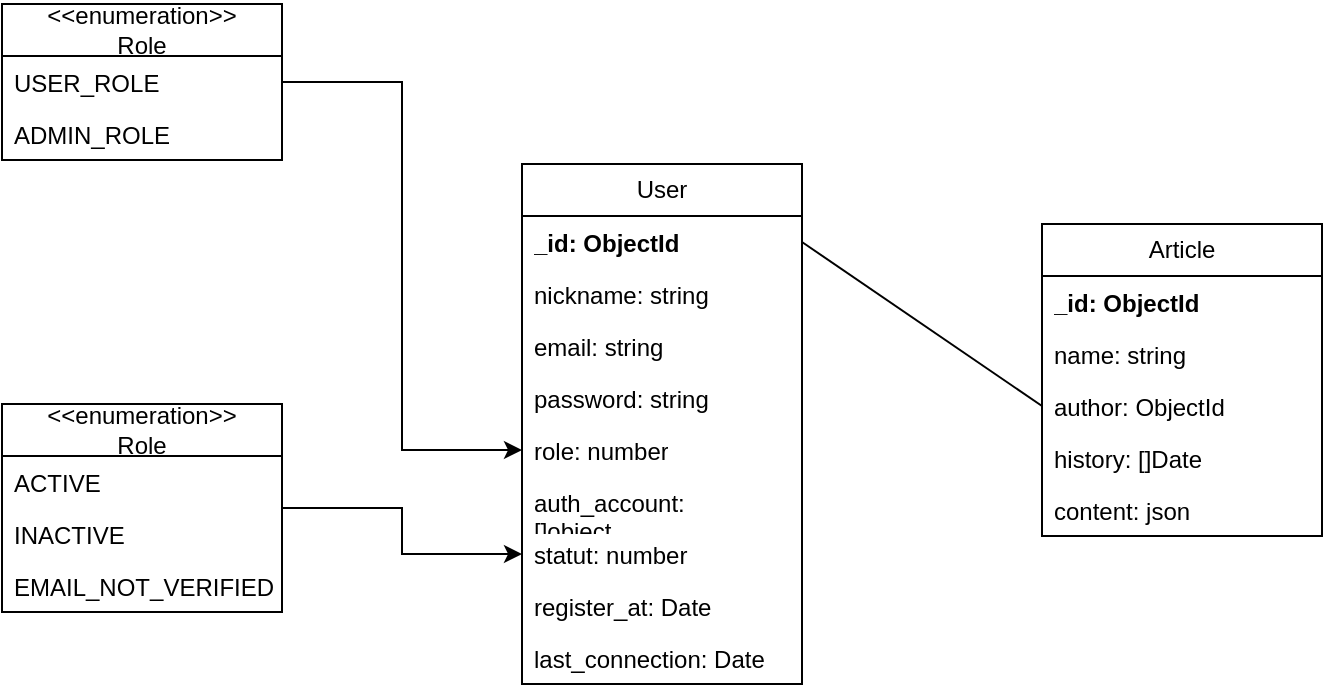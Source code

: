 <mxfile version="25.0.1">
  <diagram name="Page-1" id="Ioy3q-Zidj7LzXwDJL7t">
    <mxGraphModel dx="1050" dy="558" grid="1" gridSize="10" guides="1" tooltips="1" connect="1" arrows="1" fold="1" page="1" pageScale="1" pageWidth="827" pageHeight="1169" math="0" shadow="0">
      <root>
        <mxCell id="0" />
        <mxCell id="1" parent="0" />
        <mxCell id="X9t2y0vz20IvDMgyWd9C-11" value="&lt;div&gt;User&lt;/div&gt;" style="swimlane;fontStyle=0;childLayout=stackLayout;horizontal=1;startSize=26;fillColor=none;horizontalStack=0;resizeParent=1;resizeParentMax=0;resizeLast=0;collapsible=1;marginBottom=0;whiteSpace=wrap;html=1;" parent="1" vertex="1">
          <mxGeometry x="320" y="220" width="140" height="260" as="geometry" />
        </mxCell>
        <mxCell id="X9t2y0vz20IvDMgyWd9C-12" value="&lt;b&gt;_id: ObjectId&lt;br&gt;&lt;/b&gt;" style="text;strokeColor=none;fillColor=none;align=left;verticalAlign=top;spacingLeft=4;spacingRight=4;overflow=hidden;rotatable=0;points=[[0,0.5],[1,0.5]];portConstraint=eastwest;whiteSpace=wrap;html=1;" parent="X9t2y0vz20IvDMgyWd9C-11" vertex="1">
          <mxGeometry y="26" width="140" height="26" as="geometry" />
        </mxCell>
        <mxCell id="X9t2y0vz20IvDMgyWd9C-13" value="&lt;div&gt;nickname: string&lt;/div&gt;" style="text;strokeColor=none;fillColor=none;align=left;verticalAlign=top;spacingLeft=4;spacingRight=4;overflow=hidden;rotatable=0;points=[[0,0.5],[1,0.5]];portConstraint=eastwest;whiteSpace=wrap;html=1;" parent="X9t2y0vz20IvDMgyWd9C-11" vertex="1">
          <mxGeometry y="52" width="140" height="26" as="geometry" />
        </mxCell>
        <mxCell id="X9t2y0vz20IvDMgyWd9C-14" value="email: string" style="text;strokeColor=none;fillColor=none;align=left;verticalAlign=top;spacingLeft=4;spacingRight=4;overflow=hidden;rotatable=0;points=[[0,0.5],[1,0.5]];portConstraint=eastwest;whiteSpace=wrap;html=1;" parent="X9t2y0vz20IvDMgyWd9C-11" vertex="1">
          <mxGeometry y="78" width="140" height="26" as="geometry" />
        </mxCell>
        <mxCell id="X9t2y0vz20IvDMgyWd9C-15" value="password: string" style="text;strokeColor=none;fillColor=none;align=left;verticalAlign=top;spacingLeft=4;spacingRight=4;overflow=hidden;rotatable=0;points=[[0,0.5],[1,0.5]];portConstraint=eastwest;whiteSpace=wrap;html=1;" parent="X9t2y0vz20IvDMgyWd9C-11" vertex="1">
          <mxGeometry y="104" width="140" height="26" as="geometry" />
        </mxCell>
        <mxCell id="X9t2y0vz20IvDMgyWd9C-16" value="role: number" style="text;strokeColor=none;fillColor=none;align=left;verticalAlign=top;spacingLeft=4;spacingRight=4;overflow=hidden;rotatable=0;points=[[0,0.5],[1,0.5]];portConstraint=eastwest;whiteSpace=wrap;html=1;" parent="X9t2y0vz20IvDMgyWd9C-11" vertex="1">
          <mxGeometry y="130" width="140" height="26" as="geometry" />
        </mxCell>
        <mxCell id="X9t2y0vz20IvDMgyWd9C-17" value="&lt;div&gt;auth_account:[]object&lt;span style=&quot;white-space: pre;&quot;&gt;&#x9;&lt;/span&gt;&lt;/div&gt;&lt;div&gt;&lt;br/&gt;&lt;/div&gt;" style="text;strokeColor=none;fillColor=none;align=left;verticalAlign=top;spacingLeft=4;spacingRight=4;overflow=hidden;rotatable=0;points=[[0,0.5],[1,0.5]];portConstraint=eastwest;whiteSpace=wrap;html=1;" parent="X9t2y0vz20IvDMgyWd9C-11" vertex="1">
          <mxGeometry y="156" width="140" height="26" as="geometry" />
        </mxCell>
        <mxCell id="X9t2y0vz20IvDMgyWd9C-18" value="statut: number" style="text;strokeColor=none;fillColor=none;align=left;verticalAlign=top;spacingLeft=4;spacingRight=4;overflow=hidden;rotatable=0;points=[[0,0.5],[1,0.5]];portConstraint=eastwest;whiteSpace=wrap;html=1;" parent="X9t2y0vz20IvDMgyWd9C-11" vertex="1">
          <mxGeometry y="182" width="140" height="26" as="geometry" />
        </mxCell>
        <mxCell id="X9t2y0vz20IvDMgyWd9C-20" value="&lt;div&gt;register_at: Date&lt;/div&gt;" style="text;strokeColor=none;fillColor=none;align=left;verticalAlign=top;spacingLeft=4;spacingRight=4;overflow=hidden;rotatable=0;points=[[0,0.5],[1,0.5]];portConstraint=eastwest;whiteSpace=wrap;html=1;" parent="X9t2y0vz20IvDMgyWd9C-11" vertex="1">
          <mxGeometry y="208" width="140" height="26" as="geometry" />
        </mxCell>
        <mxCell id="X9t2y0vz20IvDMgyWd9C-21" value="last_connection: Date" style="text;strokeColor=none;fillColor=none;align=left;verticalAlign=top;spacingLeft=4;spacingRight=4;overflow=hidden;rotatable=0;points=[[0,0.5],[1,0.5]];portConstraint=eastwest;whiteSpace=wrap;html=1;" parent="X9t2y0vz20IvDMgyWd9C-11" vertex="1">
          <mxGeometry y="234" width="140" height="26" as="geometry" />
        </mxCell>
        <mxCell id="X9t2y0vz20IvDMgyWd9C-22" value="Article" style="swimlane;fontStyle=0;childLayout=stackLayout;horizontal=1;startSize=26;fillColor=none;horizontalStack=0;resizeParent=1;resizeParentMax=0;resizeLast=0;collapsible=1;marginBottom=0;whiteSpace=wrap;html=1;" parent="1" vertex="1">
          <mxGeometry x="580" y="250" width="140" height="156" as="geometry" />
        </mxCell>
        <mxCell id="X9t2y0vz20IvDMgyWd9C-23" value="&lt;b&gt;_id: ObjectId&lt;br&gt;&lt;/b&gt;" style="text;strokeColor=none;fillColor=none;align=left;verticalAlign=top;spacingLeft=4;spacingRight=4;overflow=hidden;rotatable=0;points=[[0,0.5],[1,0.5]];portConstraint=eastwest;whiteSpace=wrap;html=1;" parent="X9t2y0vz20IvDMgyWd9C-22" vertex="1">
          <mxGeometry y="26" width="140" height="26" as="geometry" />
        </mxCell>
        <mxCell id="X9t2y0vz20IvDMgyWd9C-24" value="name: string" style="text;strokeColor=none;fillColor=none;align=left;verticalAlign=top;spacingLeft=4;spacingRight=4;overflow=hidden;rotatable=0;points=[[0,0.5],[1,0.5]];portConstraint=eastwest;whiteSpace=wrap;html=1;" parent="X9t2y0vz20IvDMgyWd9C-22" vertex="1">
          <mxGeometry y="52" width="140" height="26" as="geometry" />
        </mxCell>
        <mxCell id="X9t2y0vz20IvDMgyWd9C-26" value="author: ObjectId" style="text;strokeColor=none;fillColor=none;align=left;verticalAlign=top;spacingLeft=4;spacingRight=4;overflow=hidden;rotatable=0;points=[[0,0.5],[1,0.5]];portConstraint=eastwest;whiteSpace=wrap;html=1;" parent="X9t2y0vz20IvDMgyWd9C-22" vertex="1">
          <mxGeometry y="78" width="140" height="26" as="geometry" />
        </mxCell>
        <mxCell id="X9t2y0vz20IvDMgyWd9C-27" value="history: []Date" style="text;strokeColor=none;fillColor=none;align=left;verticalAlign=top;spacingLeft=4;spacingRight=4;overflow=hidden;rotatable=0;points=[[0,0.5],[1,0.5]];portConstraint=eastwest;whiteSpace=wrap;html=1;" parent="X9t2y0vz20IvDMgyWd9C-22" vertex="1">
          <mxGeometry y="104" width="140" height="26" as="geometry" />
        </mxCell>
        <mxCell id="X9t2y0vz20IvDMgyWd9C-25" value="content: json" style="text;strokeColor=none;fillColor=none;align=left;verticalAlign=top;spacingLeft=4;spacingRight=4;overflow=hidden;rotatable=0;points=[[0,0.5],[1,0.5]];portConstraint=eastwest;whiteSpace=wrap;html=1;" parent="X9t2y0vz20IvDMgyWd9C-22" vertex="1">
          <mxGeometry y="130" width="140" height="26" as="geometry" />
        </mxCell>
        <mxCell id="X9t2y0vz20IvDMgyWd9C-30" value="" style="endArrow=none;html=1;rounded=0;entryX=0;entryY=0.5;entryDx=0;entryDy=0;exitX=1;exitY=0.5;exitDx=0;exitDy=0;" parent="1" source="X9t2y0vz20IvDMgyWd9C-12" target="X9t2y0vz20IvDMgyWd9C-26" edge="1">
          <mxGeometry width="50" height="50" relative="1" as="geometry">
            <mxPoint x="390" y="370" as="sourcePoint" />
            <mxPoint x="440" y="320" as="targetPoint" />
          </mxGeometry>
        </mxCell>
        <mxCell id="uNT85xrCOSU2RXrT5qEw-1" value="&lt;div&gt;&amp;lt;&amp;lt;&lt;span class=&quot;hljs-operator&quot;&gt;&lt;/span&gt;enumeration&lt;span class=&quot;hljs-operator&quot;&gt;&lt;/span&gt;&amp;gt;&amp;gt;&lt;/div&gt;&lt;div&gt;Role&lt;br&gt;&lt;/div&gt;" style="swimlane;fontStyle=0;childLayout=stackLayout;horizontal=1;startSize=26;fillColor=none;horizontalStack=0;resizeParent=1;resizeParentMax=0;resizeLast=0;collapsible=1;marginBottom=0;whiteSpace=wrap;html=1;" vertex="1" parent="1">
          <mxGeometry x="60" y="140" width="140" height="78" as="geometry" />
        </mxCell>
        <mxCell id="uNT85xrCOSU2RXrT5qEw-2" value="USER_ROLE" style="text;strokeColor=none;fillColor=none;align=left;verticalAlign=top;spacingLeft=4;spacingRight=4;overflow=hidden;rotatable=0;points=[[0,0.5],[1,0.5]];portConstraint=eastwest;whiteSpace=wrap;html=1;" vertex="1" parent="uNT85xrCOSU2RXrT5qEw-1">
          <mxGeometry y="26" width="140" height="26" as="geometry" />
        </mxCell>
        <mxCell id="uNT85xrCOSU2RXrT5qEw-3" value="ADMIN_ROLE" style="text;strokeColor=none;fillColor=none;align=left;verticalAlign=top;spacingLeft=4;spacingRight=4;overflow=hidden;rotatable=0;points=[[0,0.5],[1,0.5]];portConstraint=eastwest;whiteSpace=wrap;html=1;" vertex="1" parent="uNT85xrCOSU2RXrT5qEw-1">
          <mxGeometry y="52" width="140" height="26" as="geometry" />
        </mxCell>
        <mxCell id="uNT85xrCOSU2RXrT5qEw-5" style="edgeStyle=orthogonalEdgeStyle;rounded=0;orthogonalLoop=1;jettySize=auto;html=1;" edge="1" parent="1" source="uNT85xrCOSU2RXrT5qEw-2" target="X9t2y0vz20IvDMgyWd9C-16">
          <mxGeometry relative="1" as="geometry" />
        </mxCell>
        <mxCell id="uNT85xrCOSU2RXrT5qEw-11" style="edgeStyle=orthogonalEdgeStyle;rounded=0;orthogonalLoop=1;jettySize=auto;html=1;" edge="1" parent="1" source="uNT85xrCOSU2RXrT5qEw-6" target="X9t2y0vz20IvDMgyWd9C-18">
          <mxGeometry relative="1" as="geometry" />
        </mxCell>
        <mxCell id="uNT85xrCOSU2RXrT5qEw-6" value="&lt;div&gt;&amp;lt;&amp;lt;&lt;span class=&quot;hljs-operator&quot;&gt;&lt;/span&gt;enumeration&lt;span class=&quot;hljs-operator&quot;&gt;&lt;/span&gt;&amp;gt;&amp;gt;&lt;/div&gt;&lt;div&gt;Role&lt;br&gt;&lt;/div&gt;" style="swimlane;fontStyle=0;childLayout=stackLayout;horizontal=1;startSize=26;fillColor=none;horizontalStack=0;resizeParent=1;resizeParentMax=0;resizeLast=0;collapsible=1;marginBottom=0;whiteSpace=wrap;html=1;" vertex="1" parent="1">
          <mxGeometry x="60" y="340" width="140" height="104" as="geometry" />
        </mxCell>
        <mxCell id="uNT85xrCOSU2RXrT5qEw-7" value="ACTIVE" style="text;strokeColor=none;fillColor=none;align=left;verticalAlign=top;spacingLeft=4;spacingRight=4;overflow=hidden;rotatable=0;points=[[0,0.5],[1,0.5]];portConstraint=eastwest;whiteSpace=wrap;html=1;" vertex="1" parent="uNT85xrCOSU2RXrT5qEw-6">
          <mxGeometry y="26" width="140" height="26" as="geometry" />
        </mxCell>
        <mxCell id="uNT85xrCOSU2RXrT5qEw-9" value="INACTIVE" style="text;strokeColor=none;fillColor=none;align=left;verticalAlign=top;spacingLeft=4;spacingRight=4;overflow=hidden;rotatable=0;points=[[0,0.5],[1,0.5]];portConstraint=eastwest;whiteSpace=wrap;html=1;" vertex="1" parent="uNT85xrCOSU2RXrT5qEw-6">
          <mxGeometry y="52" width="140" height="26" as="geometry" />
        </mxCell>
        <mxCell id="uNT85xrCOSU2RXrT5qEw-10" value="EMAIL_NOT_VERIFIED" style="text;strokeColor=none;fillColor=none;align=left;verticalAlign=top;spacingLeft=4;spacingRight=4;overflow=hidden;rotatable=0;points=[[0,0.5],[1,0.5]];portConstraint=eastwest;whiteSpace=wrap;html=1;" vertex="1" parent="uNT85xrCOSU2RXrT5qEw-6">
          <mxGeometry y="78" width="140" height="26" as="geometry" />
        </mxCell>
      </root>
    </mxGraphModel>
  </diagram>
</mxfile>
